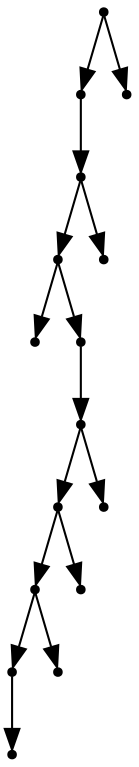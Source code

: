 digraph {
  15 [shape=point];
  13 [shape=point];
  12 [shape=point];
  10 [shape=point];
  0 [shape=point];
  9 [shape=point];
  8 [shape=point];
  6 [shape=point];
  4 [shape=point];
  2 [shape=point];
  1 [shape=point];
  3 [shape=point];
  5 [shape=point];
  7 [shape=point];
  11 [shape=point];
  14 [shape=point];
15 -> 13;
13 -> 12;
12 -> 10;
10 -> 0;
10 -> 9;
9 -> 8;
8 -> 6;
6 -> 4;
4 -> 2;
2 -> 1;
4 -> 3;
6 -> 5;
8 -> 7;
12 -> 11;
15 -> 14;
}
